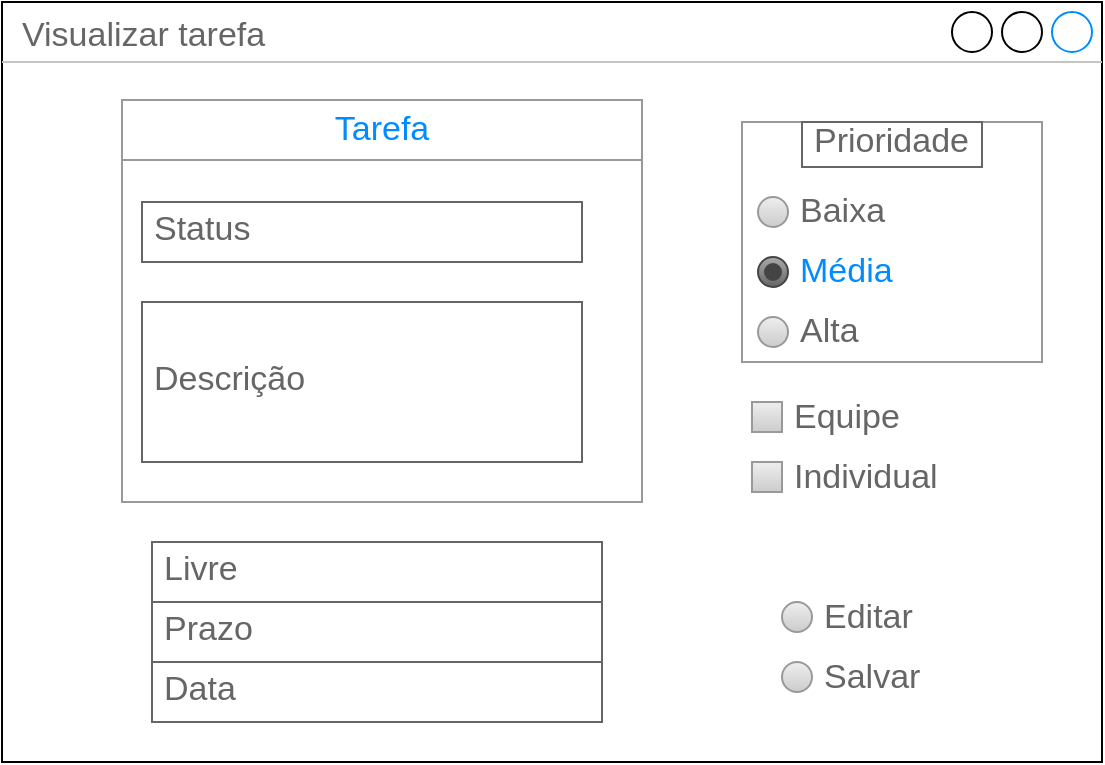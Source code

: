 <mxfile version="24.2.5" type="device">
  <diagram id="UjIiidSru0Sk_bVTeNwI" name="Página-1">
    <mxGraphModel dx="1434" dy="780" grid="1" gridSize="10" guides="1" tooltips="1" connect="1" arrows="1" fold="1" page="1" pageScale="1" pageWidth="827" pageHeight="1169" math="0" shadow="0">
      <root>
        <mxCell id="0" />
        <mxCell id="1" parent="0" />
        <mxCell id="6tM928g4U8AIfsIZGoSZ-1" value="Visualizar tarefa" style="strokeWidth=1;shadow=0;dashed=0;align=center;html=1;shape=mxgraph.mockup.containers.window;align=left;verticalAlign=top;spacingLeft=8;strokeColor2=#008cff;strokeColor3=#c4c4c4;fontColor=#666666;mainText=;fontSize=17;labelBackgroundColor=none;whiteSpace=wrap;" parent="1" vertex="1">
          <mxGeometry x="140" y="210" width="550" height="380" as="geometry" />
        </mxCell>
        <mxCell id="6tM928g4U8AIfsIZGoSZ-9" value="" style="strokeWidth=1;shadow=0;dashed=0;align=center;html=1;shape=mxgraph.mockup.forms.rrect;rSize=0;strokeColor=#999999;fillColor=#ffffff;recursiveResize=0;" parent="1" vertex="1">
          <mxGeometry x="510" y="270" width="150" height="120" as="geometry" />
        </mxCell>
        <mxCell id="6tM928g4U8AIfsIZGoSZ-11" value="Baixa" style="shape=ellipse;rSize=0;fillColor=#eeeeee;strokeColor=#999999;gradientColor=#cccccc;html=1;align=left;spacingLeft=4;fontSize=17;fontColor=#666666;labelPosition=right;" parent="6tM928g4U8AIfsIZGoSZ-9" vertex="1">
          <mxGeometry x="8" y="37.5" width="15" height="15" as="geometry" />
        </mxCell>
        <mxCell id="6tM928g4U8AIfsIZGoSZ-12" value="Média" style="shape=ellipse;rSize=0;fillColor=#aaaaaa;strokeColor=#444444;gradientColor=#666666;html=1;align=left;spacingLeft=4;fontSize=17;fontColor=#008cff;labelPosition=right;" parent="6tM928g4U8AIfsIZGoSZ-9" vertex="1">
          <mxGeometry x="8" y="67.5" width="15" height="15" as="geometry" />
        </mxCell>
        <mxCell id="6tM928g4U8AIfsIZGoSZ-13" value="" style="shape=ellipse;fillColor=#444444;strokeColor=none;html=1;" parent="6tM928g4U8AIfsIZGoSZ-12" vertex="1">
          <mxGeometry x="3" y="3" width="9" height="9" as="geometry" />
        </mxCell>
        <mxCell id="6tM928g4U8AIfsIZGoSZ-14" value="Alta" style="shape=ellipse;rSize=0;fillColor=#eeeeee;strokeColor=#999999;gradientColor=#cccccc;html=1;align=left;spacingLeft=4;fontSize=17;fontColor=#666666;labelPosition=right;" parent="6tM928g4U8AIfsIZGoSZ-9" vertex="1">
          <mxGeometry x="8" y="97.5" width="15" height="15" as="geometry" />
        </mxCell>
        <mxCell id="6tM928g4U8AIfsIZGoSZ-15" value="Prioridade" style="strokeWidth=1;shadow=0;dashed=0;align=center;html=1;shape=mxgraph.mockup.text.textBox;fontColor=#666666;align=left;fontSize=17;spacingLeft=4;spacingTop=-3;whiteSpace=wrap;strokeColor=#666666;mainText=" parent="6tM928g4U8AIfsIZGoSZ-9" vertex="1">
          <mxGeometry x="30" width="90" height="22.5" as="geometry" />
        </mxCell>
        <mxCell id="6tM928g4U8AIfsIZGoSZ-16" value="" style="strokeWidth=1;shadow=0;dashed=0;align=center;html=1;shape=mxgraph.mockup.forms.rrect;rSize=0;strokeColor=#999999;fillColor=#ffffff;" parent="1" vertex="1">
          <mxGeometry x="200" y="260" width="260" height="200" as="geometry" />
        </mxCell>
        <mxCell id="6tM928g4U8AIfsIZGoSZ-17" value="Tarefa" style="strokeWidth=1;shadow=0;dashed=0;align=center;html=1;shape=mxgraph.mockup.forms.rrect;rSize=0;strokeColor=#999999;fontColor=#008cff;fontSize=17;fillColor=#ffffff;resizeWidth=1;whiteSpace=wrap;" parent="6tM928g4U8AIfsIZGoSZ-16" vertex="1">
          <mxGeometry width="260" height="30" relative="1" as="geometry">
            <mxPoint y="-1" as="offset" />
          </mxGeometry>
        </mxCell>
        <mxCell id="6tM928g4U8AIfsIZGoSZ-18" value="" style="strokeWidth=1;shadow=0;dashed=0;align=center;html=1;shape=mxgraph.mockup.forms.anchor;fontSize=17;fontColor=#666666;align=left;spacingLeft=5;resizeWidth=1;whiteSpace=wrap;" parent="6tM928g4U8AIfsIZGoSZ-16" vertex="1">
          <mxGeometry width="260" height="20" relative="1" as="geometry">
            <mxPoint y="30" as="offset" />
          </mxGeometry>
        </mxCell>
        <mxCell id="6tM928g4U8AIfsIZGoSZ-19" value="" style="strokeWidth=1;shadow=0;dashed=0;align=center;html=1;shape=mxgraph.mockup.forms.anchor;fontSize=17;fontColor=#666666;align=left;spacingLeft=5;resizeWidth=1;whiteSpace=wrap;" parent="6tM928g4U8AIfsIZGoSZ-16" vertex="1">
          <mxGeometry width="260" height="20" relative="1" as="geometry">
            <mxPoint y="50" as="offset" />
          </mxGeometry>
        </mxCell>
        <mxCell id="6tM928g4U8AIfsIZGoSZ-21" value="" style="strokeWidth=1;shadow=0;dashed=0;align=center;html=1;shape=mxgraph.mockup.forms.anchor;fontSize=17;fontColor=#666666;align=left;spacingLeft=5;resizeWidth=1;whiteSpace=wrap;" parent="6tM928g4U8AIfsIZGoSZ-16" vertex="1">
          <mxGeometry width="260" height="20" relative="1" as="geometry">
            <mxPoint y="90" as="offset" />
          </mxGeometry>
        </mxCell>
        <mxCell id="6tM928g4U8AIfsIZGoSZ-28" value="Descrição" style="strokeWidth=1;shadow=0;dashed=0;align=center;html=1;shape=mxgraph.mockup.text.textBox;fontColor=#666666;align=left;fontSize=17;spacingLeft=4;spacingTop=-3;whiteSpace=wrap;strokeColor=#666666;mainText=" parent="6tM928g4U8AIfsIZGoSZ-16" vertex="1">
          <mxGeometry x="10" y="100" width="220" height="80" as="geometry" />
        </mxCell>
        <mxCell id="6tM928g4U8AIfsIZGoSZ-29" value="Status" style="strokeWidth=1;shadow=0;dashed=0;align=center;html=1;shape=mxgraph.mockup.text.textBox;fontColor=#666666;align=left;fontSize=17;spacingLeft=4;spacingTop=-3;whiteSpace=wrap;strokeColor=#666666;mainText=" parent="6tM928g4U8AIfsIZGoSZ-16" vertex="1">
          <mxGeometry x="10" y="50" width="220" height="30" as="geometry" />
        </mxCell>
        <mxCell id="6tM928g4U8AIfsIZGoSZ-30" value="Equipe" style="strokeWidth=1;shadow=0;dashed=0;align=center;html=1;shape=mxgraph.mockup.forms.rrect;rSize=0;fillColor=#eeeeee;strokeColor=#999999;gradientColor=#cccccc;align=left;spacingLeft=4;fontSize=17;fontColor=#666666;labelPosition=right;" parent="1" vertex="1">
          <mxGeometry x="515" y="410" width="15" height="15" as="geometry" />
        </mxCell>
        <mxCell id="6tM928g4U8AIfsIZGoSZ-31" value="Individual" style="strokeWidth=1;shadow=0;dashed=0;align=center;html=1;shape=mxgraph.mockup.forms.rrect;rSize=0;fillColor=#eeeeee;strokeColor=#999999;gradientColor=#cccccc;align=left;spacingLeft=4;fontSize=17;fontColor=#666666;labelPosition=right;" parent="1" vertex="1">
          <mxGeometry x="515" y="440" width="15" height="15" as="geometry" />
        </mxCell>
        <mxCell id="6tM928g4U8AIfsIZGoSZ-35" value="Salvar" style="shape=ellipse;fillColor=#eeeeee;strokeColor=#999999;gradientColor=#cccccc;html=1;align=left;spacingLeft=4;fontSize=17;fontColor=#666666;labelPosition=right;shadow=0;" parent="1" vertex="1">
          <mxGeometry x="530" y="540" width="15" height="15" as="geometry" />
        </mxCell>
        <mxCell id="6tM928g4U8AIfsIZGoSZ-27" value="Livre" style="strokeWidth=1;shadow=0;dashed=0;align=center;html=1;shape=mxgraph.mockup.text.textBox;fontColor=#666666;align=left;fontSize=17;spacingLeft=4;spacingTop=-3;whiteSpace=wrap;strokeColor=#666666;mainText=" parent="1" vertex="1">
          <mxGeometry x="215" y="480" width="225" height="30" as="geometry" />
        </mxCell>
        <mxCell id="6tM928g4U8AIfsIZGoSZ-26" value="Prazo" style="strokeWidth=1;shadow=0;dashed=0;align=center;html=1;shape=mxgraph.mockup.text.textBox;fontColor=#666666;align=left;fontSize=17;spacingLeft=4;spacingTop=-3;whiteSpace=wrap;strokeColor=#666666;mainText=" parent="1" vertex="1">
          <mxGeometry x="215" y="510" width="225" height="30" as="geometry" />
        </mxCell>
        <mxCell id="6tM928g4U8AIfsIZGoSZ-25" value="Data" style="strokeWidth=1;shadow=0;dashed=0;align=center;html=1;shape=mxgraph.mockup.text.textBox;fontColor=#666666;align=left;fontSize=17;spacingLeft=4;spacingTop=-3;whiteSpace=wrap;strokeColor=#666666;mainText=" parent="1" vertex="1">
          <mxGeometry x="215" y="540" width="225" height="30" as="geometry" />
        </mxCell>
        <mxCell id="5YasDsML-xAy2_1rrIjP-1" value="Editar" style="shape=ellipse;fillColor=#eeeeee;strokeColor=#999999;gradientColor=#cccccc;html=1;align=left;spacingLeft=4;fontSize=17;fontColor=#666666;labelPosition=right;shadow=0;" vertex="1" parent="1">
          <mxGeometry x="530" y="510" width="15" height="15" as="geometry" />
        </mxCell>
      </root>
    </mxGraphModel>
  </diagram>
</mxfile>
